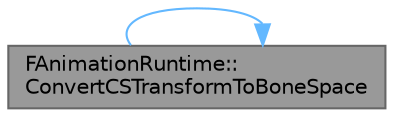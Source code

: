 digraph "FAnimationRuntime::ConvertCSTransformToBoneSpace"
{
 // INTERACTIVE_SVG=YES
 // LATEX_PDF_SIZE
  bgcolor="transparent";
  edge [fontname=Helvetica,fontsize=10,labelfontname=Helvetica,labelfontsize=10];
  node [fontname=Helvetica,fontsize=10,shape=box,height=0.2,width=0.4];
  rankdir="RL";
  Node1 [id="Node000001",label="FAnimationRuntime::\lConvertCSTransformToBoneSpace",height=0.2,width=0.4,color="gray40", fillcolor="grey60", style="filled", fontcolor="black",tooltip="Convert a ComponentSpace FTransform to specified bone space."];
  Node1 -> Node1 [id="edge1_Node000001_Node000001",dir="back",color="steelblue1",style="solid",tooltip=" "];
}
